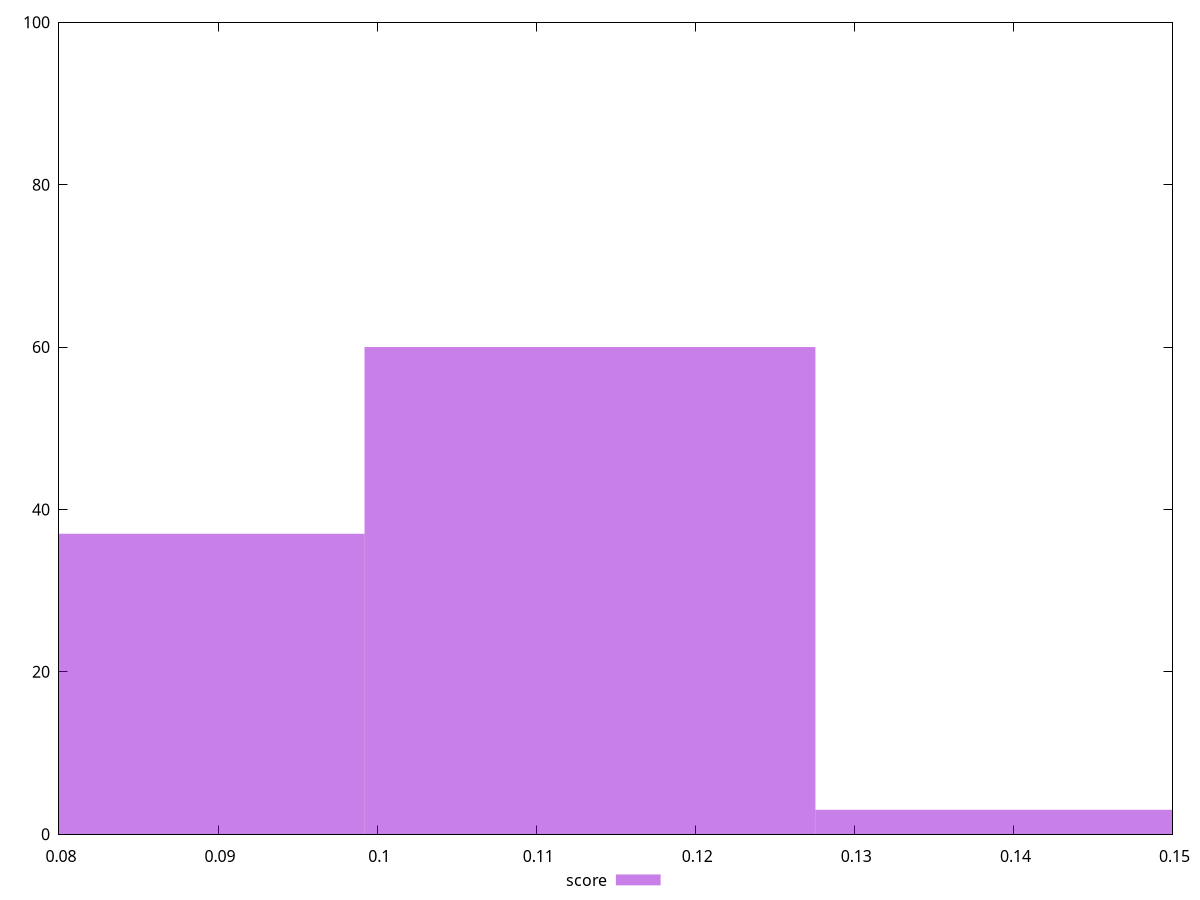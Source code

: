 reset

$score <<EOF
0.08503470083026857 37
0.11337960110702476 60
0.14172450138378095 3
EOF

set key outside below
set boxwidth 0.02834490027675619
set xrange [0.08:0.15]
set yrange [0:100]
set trange [0:100]
set style fill transparent solid 0.5 noborder
set terminal svg size 640, 490 enhanced background rgb 'white'
set output "reports/report_00031_2021-02-24T23-18-18.084Z/unused-javascript/samples/music/score/histogram.svg"

plot $score title "score" with boxes

reset
